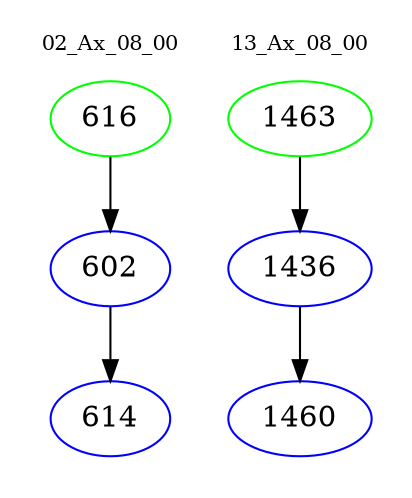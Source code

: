 digraph{
subgraph cluster_0 {
color = white
label = "02_Ax_08_00";
fontsize=10;
T0_616 [label="616", color="green"]
T0_616 -> T0_602 [color="black"]
T0_602 [label="602", color="blue"]
T0_602 -> T0_614 [color="black"]
T0_614 [label="614", color="blue"]
}
subgraph cluster_1 {
color = white
label = "13_Ax_08_00";
fontsize=10;
T1_1463 [label="1463", color="green"]
T1_1463 -> T1_1436 [color="black"]
T1_1436 [label="1436", color="blue"]
T1_1436 -> T1_1460 [color="black"]
T1_1460 [label="1460", color="blue"]
}
}
